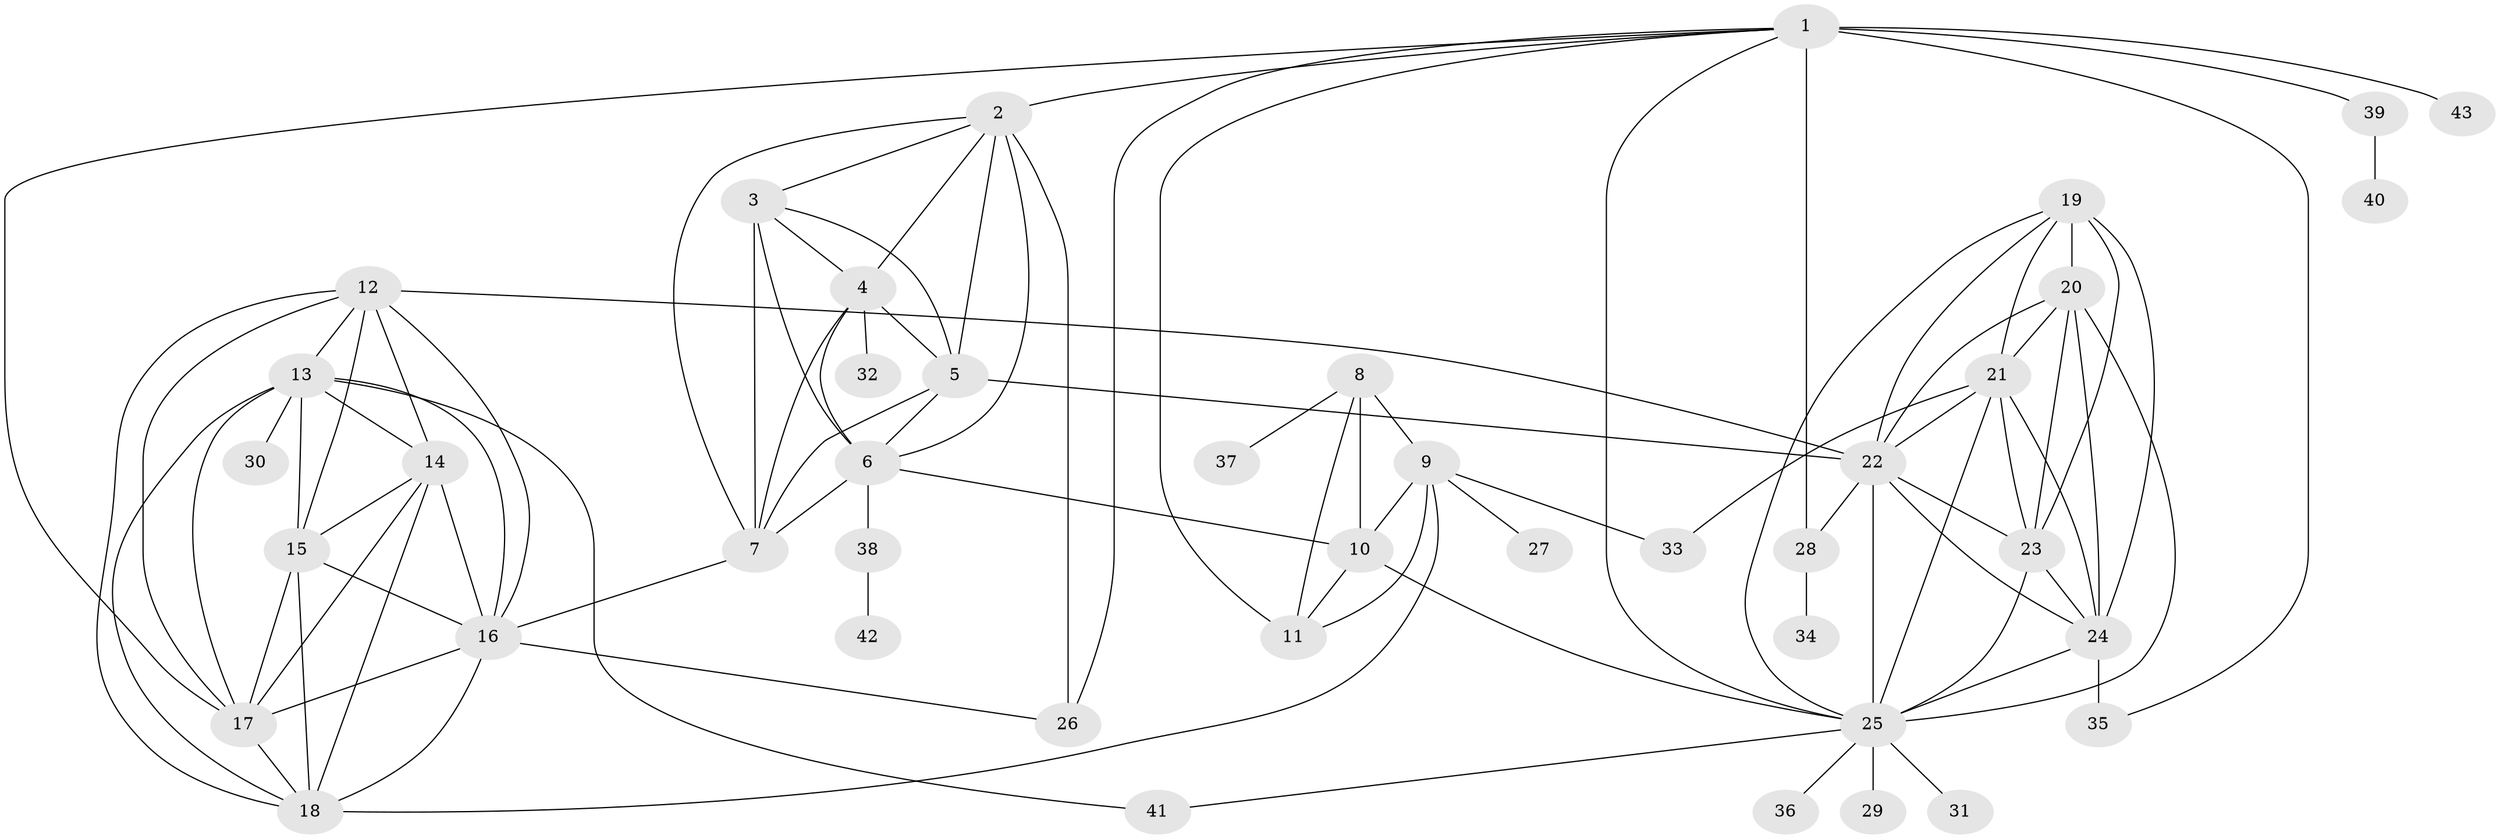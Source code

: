 // original degree distribution, {13: 0.006993006993006993, 9: 0.03496503496503497, 7: 0.04895104895104895, 8: 0.03496503496503497, 11: 0.027972027972027972, 16: 0.006993006993006993, 10: 0.04895104895104895, 6: 0.02097902097902098, 12: 0.006993006993006993, 17: 0.006993006993006993, 3: 0.013986013986013986, 2: 0.15384615384615385, 1: 0.5874125874125874}
// Generated by graph-tools (version 1.1) at 2025/52/03/04/25 22:52:27]
// undirected, 43 vertices, 97 edges
graph export_dot {
  node [color=gray90,style=filled];
  1;
  2;
  3;
  4;
  5;
  6;
  7;
  8;
  9;
  10;
  11;
  12;
  13;
  14;
  15;
  16;
  17;
  18;
  19;
  20;
  21;
  22;
  23;
  24;
  25;
  26;
  27;
  28;
  29;
  30;
  31;
  32;
  33;
  34;
  35;
  36;
  37;
  38;
  39;
  40;
  41;
  42;
  43;
  1 -- 2 [weight=1.0];
  1 -- 11 [weight=1.0];
  1 -- 17 [weight=1.0];
  1 -- 25 [weight=1.0];
  1 -- 26 [weight=1.0];
  1 -- 28 [weight=4.0];
  1 -- 35 [weight=1.0];
  1 -- 39 [weight=1.0];
  1 -- 43 [weight=1.0];
  2 -- 3 [weight=1.0];
  2 -- 4 [weight=1.0];
  2 -- 5 [weight=1.0];
  2 -- 6 [weight=2.0];
  2 -- 7 [weight=1.0];
  2 -- 26 [weight=1.0];
  3 -- 4 [weight=1.0];
  3 -- 5 [weight=1.0];
  3 -- 6 [weight=2.0];
  3 -- 7 [weight=1.0];
  4 -- 5 [weight=1.0];
  4 -- 6 [weight=2.0];
  4 -- 7 [weight=1.0];
  4 -- 32 [weight=9.0];
  5 -- 6 [weight=2.0];
  5 -- 7 [weight=1.0];
  5 -- 22 [weight=1.0];
  6 -- 7 [weight=2.0];
  6 -- 10 [weight=1.0];
  6 -- 38 [weight=1.0];
  7 -- 16 [weight=1.0];
  8 -- 9 [weight=4.0];
  8 -- 10 [weight=4.0];
  8 -- 11 [weight=4.0];
  8 -- 37 [weight=1.0];
  9 -- 10 [weight=1.0];
  9 -- 11 [weight=1.0];
  9 -- 18 [weight=1.0];
  9 -- 27 [weight=1.0];
  9 -- 33 [weight=1.0];
  10 -- 11 [weight=1.0];
  10 -- 25 [weight=1.0];
  12 -- 13 [weight=1.0];
  12 -- 14 [weight=1.0];
  12 -- 15 [weight=1.0];
  12 -- 16 [weight=1.0];
  12 -- 17 [weight=1.0];
  12 -- 18 [weight=1.0];
  12 -- 22 [weight=1.0];
  13 -- 14 [weight=1.0];
  13 -- 15 [weight=1.0];
  13 -- 16 [weight=1.0];
  13 -- 17 [weight=1.0];
  13 -- 18 [weight=1.0];
  13 -- 30 [weight=1.0];
  13 -- 41 [weight=1.0];
  14 -- 15 [weight=4.0];
  14 -- 16 [weight=1.0];
  14 -- 17 [weight=1.0];
  14 -- 18 [weight=1.0];
  15 -- 16 [weight=1.0];
  15 -- 17 [weight=1.0];
  15 -- 18 [weight=1.0];
  16 -- 17 [weight=1.0];
  16 -- 18 [weight=1.0];
  16 -- 26 [weight=1.0];
  17 -- 18 [weight=1.0];
  19 -- 20 [weight=5.0];
  19 -- 21 [weight=1.0];
  19 -- 22 [weight=1.0];
  19 -- 23 [weight=1.0];
  19 -- 24 [weight=1.0];
  19 -- 25 [weight=1.0];
  20 -- 21 [weight=1.0];
  20 -- 22 [weight=1.0];
  20 -- 23 [weight=1.0];
  20 -- 24 [weight=1.0];
  20 -- 25 [weight=1.0];
  21 -- 22 [weight=1.0];
  21 -- 23 [weight=1.0];
  21 -- 24 [weight=1.0];
  21 -- 25 [weight=1.0];
  21 -- 33 [weight=3.0];
  22 -- 23 [weight=1.0];
  22 -- 24 [weight=1.0];
  22 -- 25 [weight=1.0];
  22 -- 28 [weight=1.0];
  23 -- 24 [weight=1.0];
  23 -- 25 [weight=1.0];
  24 -- 25 [weight=1.0];
  24 -- 35 [weight=2.0];
  25 -- 29 [weight=1.0];
  25 -- 31 [weight=1.0];
  25 -- 36 [weight=1.0];
  25 -- 41 [weight=1.0];
  28 -- 34 [weight=1.0];
  38 -- 42 [weight=1.0];
  39 -- 40 [weight=1.0];
}
